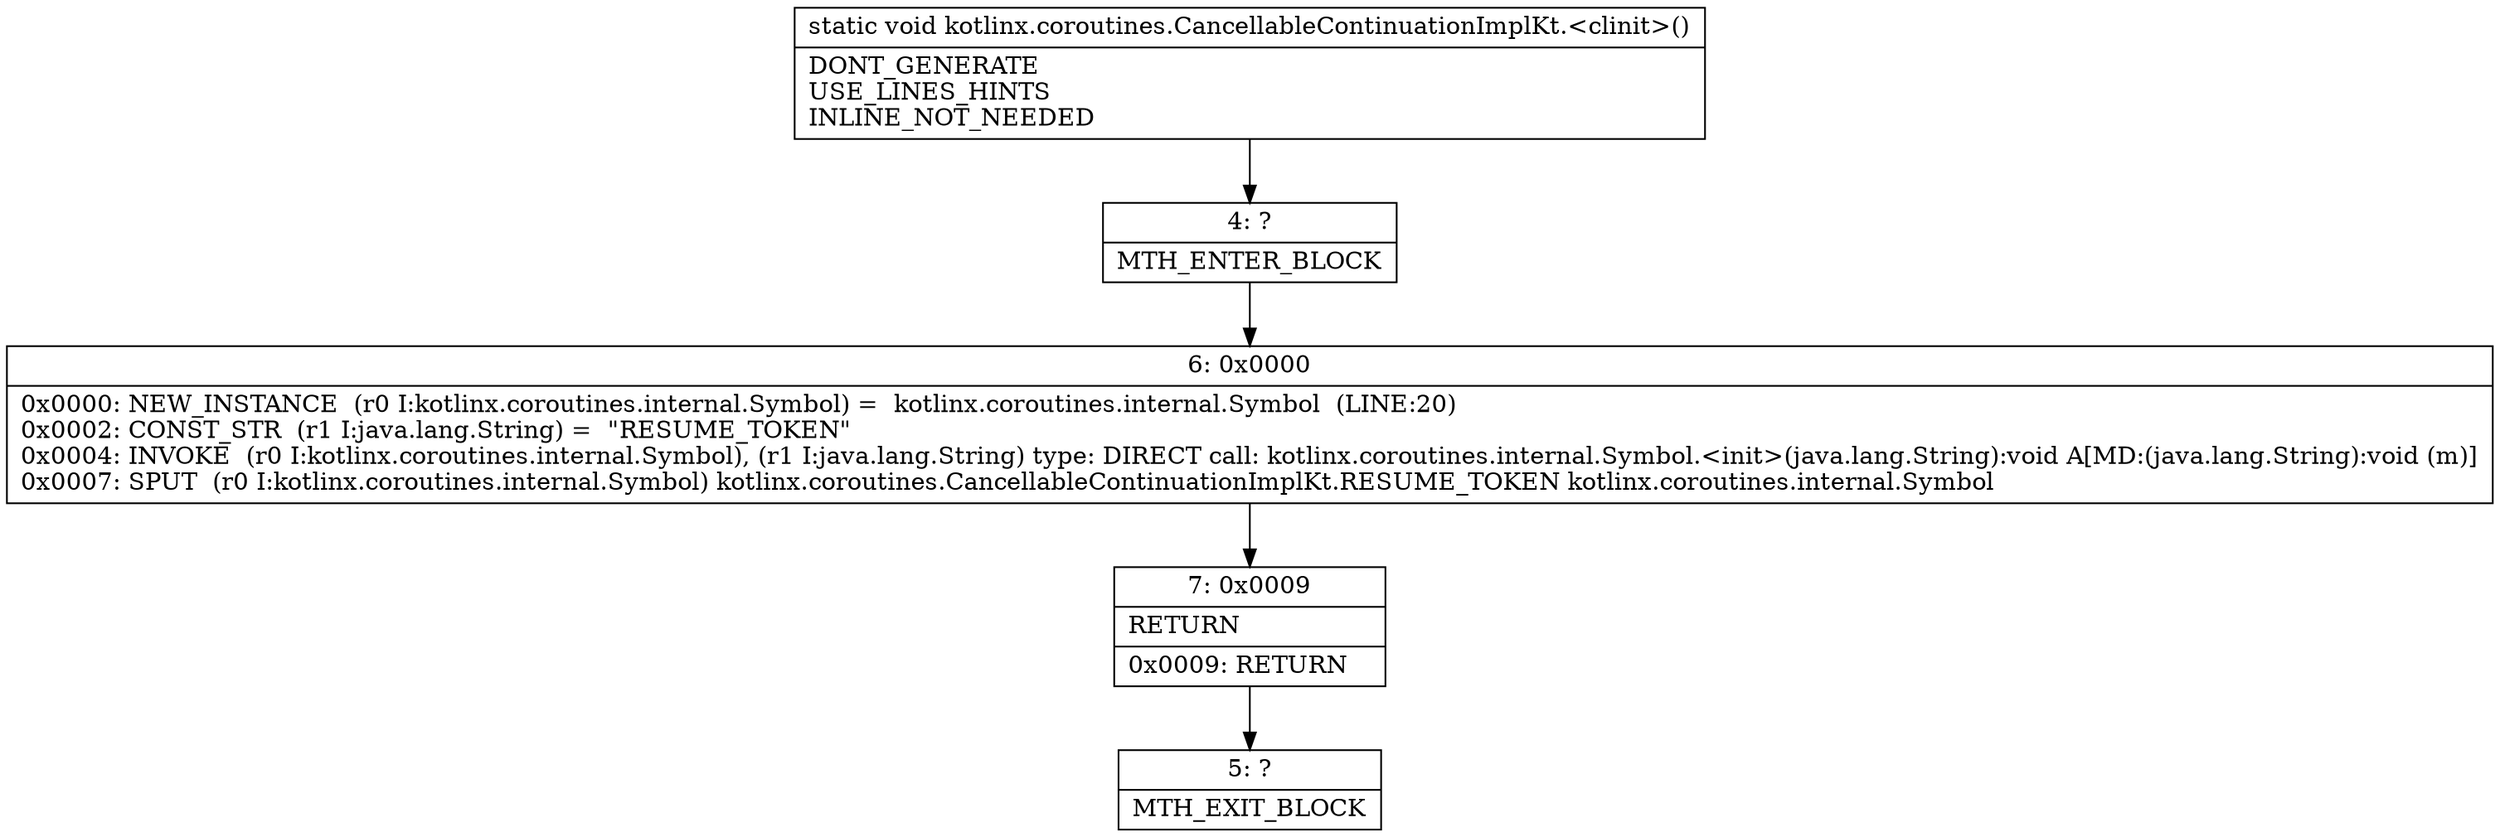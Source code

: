 digraph "CFG forkotlinx.coroutines.CancellableContinuationImplKt.\<clinit\>()V" {
Node_4 [shape=record,label="{4\:\ ?|MTH_ENTER_BLOCK\l}"];
Node_6 [shape=record,label="{6\:\ 0x0000|0x0000: NEW_INSTANCE  (r0 I:kotlinx.coroutines.internal.Symbol) =  kotlinx.coroutines.internal.Symbol  (LINE:20)\l0x0002: CONST_STR  (r1 I:java.lang.String) =  \"RESUME_TOKEN\" \l0x0004: INVOKE  (r0 I:kotlinx.coroutines.internal.Symbol), (r1 I:java.lang.String) type: DIRECT call: kotlinx.coroutines.internal.Symbol.\<init\>(java.lang.String):void A[MD:(java.lang.String):void (m)]\l0x0007: SPUT  (r0 I:kotlinx.coroutines.internal.Symbol) kotlinx.coroutines.CancellableContinuationImplKt.RESUME_TOKEN kotlinx.coroutines.internal.Symbol \l}"];
Node_7 [shape=record,label="{7\:\ 0x0009|RETURN\l|0x0009: RETURN   \l}"];
Node_5 [shape=record,label="{5\:\ ?|MTH_EXIT_BLOCK\l}"];
MethodNode[shape=record,label="{static void kotlinx.coroutines.CancellableContinuationImplKt.\<clinit\>()  | DONT_GENERATE\lUSE_LINES_HINTS\lINLINE_NOT_NEEDED\l}"];
MethodNode -> Node_4;Node_4 -> Node_6;
Node_6 -> Node_7;
Node_7 -> Node_5;
}

